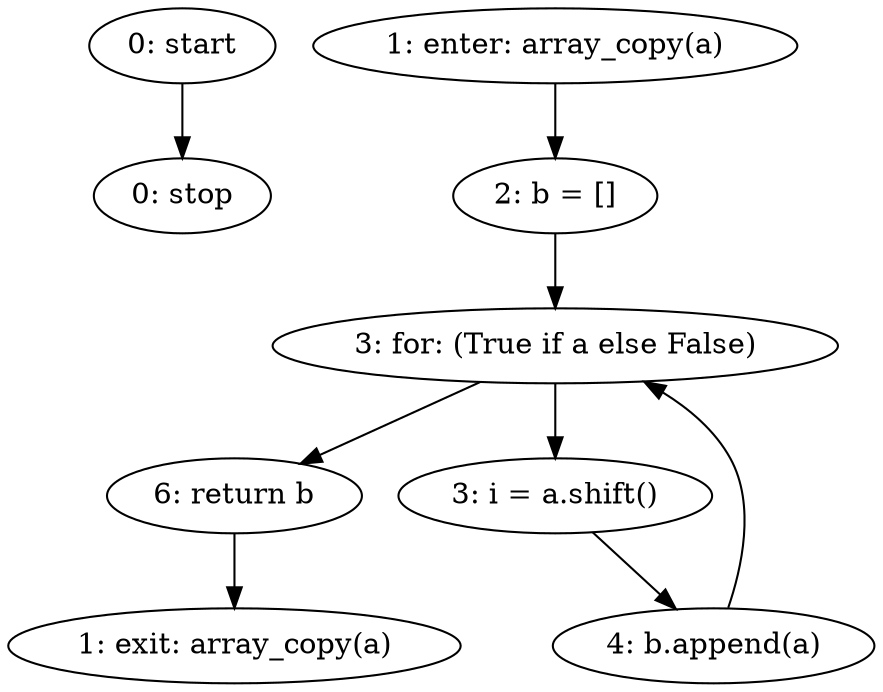 strict digraph "" {
	node [label="\N"];
	0	[label="0: start"];
	8	[label="0: stop"];
	0 -> 8;
	1	[label="1: enter: array_copy(a)"];
	3	[label="2: b = []"];
	1 -> 3;
	4	[label="3: for: (True if a else False)"];
	3 -> 4;
	2	[label="1: exit: array_copy(a)"];
	7	[label="6: return b"];
	7 -> 2;
	4 -> 7;
	5	[label="3: i = a.shift()"];
	4 -> 5;
	6	[label="4: b.append(a)"];
	5 -> 6;
	6 -> 4;
}

